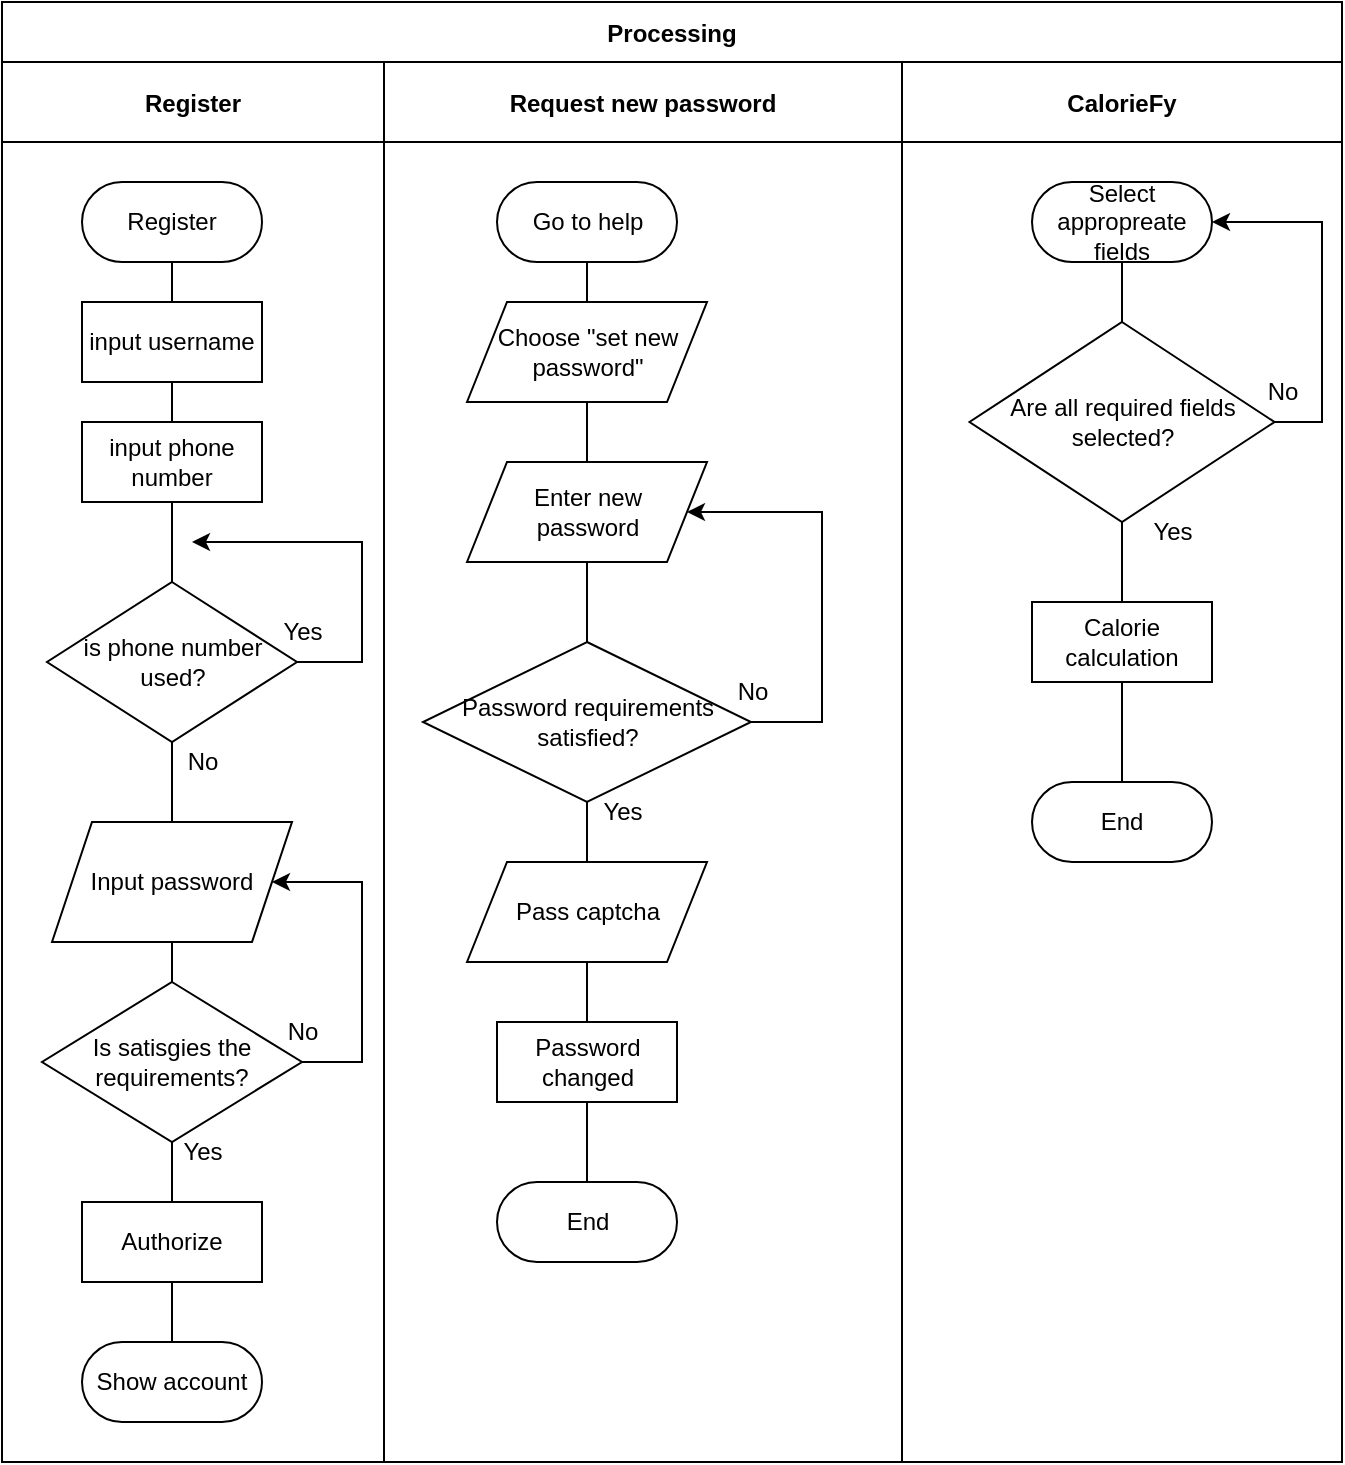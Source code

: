<mxfile version="20.6.1" type="device"><diagram id="kgpKYQtTHZ0yAKxKKP6v" name="Page-1"><mxGraphModel dx="774" dy="668" grid="1" gridSize="10" guides="1" tooltips="1" connect="1" arrows="1" fold="1" page="1" pageScale="1" pageWidth="850" pageHeight="1100" math="0" shadow="0"><root><mxCell id="0"/><mxCell id="1" parent="0"/><mxCell id="3nuBFxr9cyL0pnOWT2aG-1" value="Processing" style="shape=table;childLayout=tableLayout;startSize=30;collapsible=0;recursiveResize=0;expand=0;fillColor=none;fontStyle=1" parent="1" vertex="1"><mxGeometry x="60" y="70" width="670" height="730" as="geometry"/></mxCell><mxCell id="3nuBFxr9cyL0pnOWT2aG-3" value="" style="shape=tableRow;horizontal=0;swimlaneHead=0;swimlaneBody=0;top=0;left=0;bottom=0;right=0;fillColor=none;points=[[0,0.5],[1,0.5]];portConstraint=eastwest;startSize=0;collapsible=0;recursiveResize=0;expand=0;fontStyle=1;" parent="3nuBFxr9cyL0pnOWT2aG-1" vertex="1"><mxGeometry y="30" width="670" height="700" as="geometry"/></mxCell><mxCell id="3nuBFxr9cyL0pnOWT2aG-4" value="Register" style="swimlane;swimlaneHead=0;swimlaneBody=0;connectable=0;fillColor=none;startSize=40;collapsible=0;recursiveResize=0;expand=0;fontStyle=1;" parent="3nuBFxr9cyL0pnOWT2aG-3" vertex="1"><mxGeometry width="191" height="700" as="geometry"><mxRectangle width="191" height="700" as="alternateBounds"/></mxGeometry></mxCell><mxCell id="3nuBFxr9cyL0pnOWT2aG-6" value="Register" style="rounded=1;whiteSpace=wrap;html=1;arcSize=50;" parent="3nuBFxr9cyL0pnOWT2aG-4" vertex="1"><mxGeometry x="40" y="60" width="90" height="40" as="geometry"/></mxCell><mxCell id="3nuBFxr9cyL0pnOWT2aG-7" value="input username" style="rounded=0;whiteSpace=wrap;html=1;" parent="3nuBFxr9cyL0pnOWT2aG-4" vertex="1"><mxGeometry x="40" y="120" width="90" height="40" as="geometry"/></mxCell><mxCell id="HgYO4TiaiR_WBxTKQEPY-32" value="input phone number" style="rounded=0;whiteSpace=wrap;html=1;" vertex="1" parent="3nuBFxr9cyL0pnOWT2aG-4"><mxGeometry x="40" y="180" width="90" height="40" as="geometry"/></mxCell><mxCell id="HgYO4TiaiR_WBxTKQEPY-33" value="is phone number used?" style="rhombus;whiteSpace=wrap;html=1;" vertex="1" parent="3nuBFxr9cyL0pnOWT2aG-4"><mxGeometry x="22.5" y="260" width="125" height="80" as="geometry"/></mxCell><mxCell id="HgYO4TiaiR_WBxTKQEPY-45" value="Input password" style="shape=parallelogram;perimeter=parallelogramPerimeter;whiteSpace=wrap;html=1;fixedSize=1;" vertex="1" parent="3nuBFxr9cyL0pnOWT2aG-4"><mxGeometry x="25" y="380" width="120" height="60" as="geometry"/></mxCell><mxCell id="HgYO4TiaiR_WBxTKQEPY-49" value="No&lt;br&gt;" style="text;html=1;align=center;verticalAlign=middle;resizable=0;points=[];autosize=1;strokeColor=none;fillColor=none;" vertex="1" parent="3nuBFxr9cyL0pnOWT2aG-4"><mxGeometry x="80" y="335" width="40" height="30" as="geometry"/></mxCell><mxCell id="HgYO4TiaiR_WBxTKQEPY-50" value="Is satisgies the requirements?" style="rhombus;whiteSpace=wrap;html=1;" vertex="1" parent="3nuBFxr9cyL0pnOWT2aG-4"><mxGeometry x="20" y="460" width="130" height="80" as="geometry"/></mxCell><mxCell id="HgYO4TiaiR_WBxTKQEPY-53" value="Authorize" style="rounded=0;whiteSpace=wrap;html=1;" vertex="1" parent="3nuBFxr9cyL0pnOWT2aG-4"><mxGeometry x="40" y="570" width="90" height="40" as="geometry"/></mxCell><mxCell id="HgYO4TiaiR_WBxTKQEPY-55" value="Show account" style="rounded=1;whiteSpace=wrap;html=1;arcSize=50;" vertex="1" parent="3nuBFxr9cyL0pnOWT2aG-4"><mxGeometry x="40" y="640" width="90" height="40" as="geometry"/></mxCell><mxCell id="HgYO4TiaiR_WBxTKQEPY-56" value="" style="endArrow=none;html=1;rounded=0;entryX=0.5;entryY=1;entryDx=0;entryDy=0;exitX=0.5;exitY=0;exitDx=0;exitDy=0;" edge="1" parent="3nuBFxr9cyL0pnOWT2aG-4" source="3nuBFxr9cyL0pnOWT2aG-7" target="3nuBFxr9cyL0pnOWT2aG-6"><mxGeometry width="50" height="50" relative="1" as="geometry"><mxPoint x="330" y="470" as="sourcePoint"/><mxPoint x="380" y="420" as="targetPoint"/></mxGeometry></mxCell><mxCell id="HgYO4TiaiR_WBxTKQEPY-57" value="" style="endArrow=none;html=1;rounded=0;entryX=0.5;entryY=1;entryDx=0;entryDy=0;exitX=0.5;exitY=0;exitDx=0;exitDy=0;" edge="1" parent="3nuBFxr9cyL0pnOWT2aG-4" source="HgYO4TiaiR_WBxTKQEPY-32" target="3nuBFxr9cyL0pnOWT2aG-7"><mxGeometry width="50" height="50" relative="1" as="geometry"><mxPoint x="330" y="470" as="sourcePoint"/><mxPoint x="380" y="420" as="targetPoint"/></mxGeometry></mxCell><mxCell id="HgYO4TiaiR_WBxTKQEPY-58" value="" style="endArrow=none;html=1;rounded=0;entryX=0.5;entryY=1;entryDx=0;entryDy=0;exitX=0.5;exitY=0;exitDx=0;exitDy=0;" edge="1" parent="3nuBFxr9cyL0pnOWT2aG-4" source="HgYO4TiaiR_WBxTKQEPY-33" target="HgYO4TiaiR_WBxTKQEPY-32"><mxGeometry width="50" height="50" relative="1" as="geometry"><mxPoint x="330" y="470" as="sourcePoint"/><mxPoint x="380" y="420" as="targetPoint"/></mxGeometry></mxCell><mxCell id="HgYO4TiaiR_WBxTKQEPY-59" value="" style="endArrow=none;html=1;rounded=0;entryX=0.5;entryY=1;entryDx=0;entryDy=0;exitX=0.5;exitY=0;exitDx=0;exitDy=0;" edge="1" parent="3nuBFxr9cyL0pnOWT2aG-4" source="HgYO4TiaiR_WBxTKQEPY-45" target="HgYO4TiaiR_WBxTKQEPY-33"><mxGeometry width="50" height="50" relative="1" as="geometry"><mxPoint x="330" y="470" as="sourcePoint"/><mxPoint x="380" y="420" as="targetPoint"/></mxGeometry></mxCell><mxCell id="HgYO4TiaiR_WBxTKQEPY-60" value="" style="endArrow=none;html=1;rounded=0;entryX=0.5;entryY=1;entryDx=0;entryDy=0;exitX=0.5;exitY=0;exitDx=0;exitDy=0;" edge="1" parent="3nuBFxr9cyL0pnOWT2aG-4" source="HgYO4TiaiR_WBxTKQEPY-50" target="HgYO4TiaiR_WBxTKQEPY-45"><mxGeometry width="50" height="50" relative="1" as="geometry"><mxPoint x="330" y="470" as="sourcePoint"/><mxPoint x="380" y="420" as="targetPoint"/></mxGeometry></mxCell><mxCell id="HgYO4TiaiR_WBxTKQEPY-61" value="" style="endArrow=none;html=1;rounded=0;entryX=0.5;entryY=1;entryDx=0;entryDy=0;exitX=0.5;exitY=0;exitDx=0;exitDy=0;" edge="1" parent="3nuBFxr9cyL0pnOWT2aG-4" source="HgYO4TiaiR_WBxTKQEPY-53" target="HgYO4TiaiR_WBxTKQEPY-50"><mxGeometry width="50" height="50" relative="1" as="geometry"><mxPoint x="330" y="470" as="sourcePoint"/><mxPoint x="380" y="420" as="targetPoint"/></mxGeometry></mxCell><mxCell id="HgYO4TiaiR_WBxTKQEPY-62" value="" style="endArrow=none;html=1;rounded=0;entryX=0.5;entryY=1;entryDx=0;entryDy=0;exitX=0.5;exitY=0;exitDx=0;exitDy=0;" edge="1" parent="3nuBFxr9cyL0pnOWT2aG-4" source="HgYO4TiaiR_WBxTKQEPY-55" target="HgYO4TiaiR_WBxTKQEPY-53"><mxGeometry width="50" height="50" relative="1" as="geometry"><mxPoint x="330" y="470" as="sourcePoint"/><mxPoint x="380" y="420" as="targetPoint"/></mxGeometry></mxCell><mxCell id="HgYO4TiaiR_WBxTKQEPY-44" value="Yes" style="text;html=1;align=center;verticalAlign=middle;resizable=0;points=[];autosize=1;strokeColor=none;fillColor=none;" vertex="1" parent="3nuBFxr9cyL0pnOWT2aG-4"><mxGeometry x="130" y="270" width="40" height="30" as="geometry"/></mxCell><mxCell id="HgYO4TiaiR_WBxTKQEPY-65" value="No&lt;br&gt;" style="text;html=1;align=center;verticalAlign=middle;resizable=0;points=[];autosize=1;strokeColor=none;fillColor=none;" vertex="1" parent="3nuBFxr9cyL0pnOWT2aG-4"><mxGeometry x="130" y="470" width="40" height="30" as="geometry"/></mxCell><mxCell id="HgYO4TiaiR_WBxTKQEPY-64" value="" style="endArrow=classic;html=1;rounded=0;exitX=1;exitY=0.5;exitDx=0;exitDy=0;entryX=1;entryY=0.5;entryDx=0;entryDy=0;" edge="1" parent="3nuBFxr9cyL0pnOWT2aG-4" source="HgYO4TiaiR_WBxTKQEPY-50" target="HgYO4TiaiR_WBxTKQEPY-45"><mxGeometry width="50" height="50" relative="1" as="geometry"><mxPoint x="300" y="370" as="sourcePoint"/><mxPoint x="350" y="320" as="targetPoint"/><Array as="points"><mxPoint x="180" y="500"/><mxPoint x="180" y="410"/></Array></mxGeometry></mxCell><mxCell id="HgYO4TiaiR_WBxTKQEPY-66" value="Yes" style="text;html=1;align=center;verticalAlign=middle;resizable=0;points=[];autosize=1;strokeColor=none;fillColor=none;" vertex="1" parent="3nuBFxr9cyL0pnOWT2aG-4"><mxGeometry x="80" y="530" width="40" height="30" as="geometry"/></mxCell><mxCell id="3nuBFxr9cyL0pnOWT2aG-8" value="Request new password" style="swimlane;swimlaneHead=0;swimlaneBody=0;connectable=0;fillColor=none;startSize=40;collapsible=0;recursiveResize=0;expand=0;fontStyle=1;" parent="3nuBFxr9cyL0pnOWT2aG-3" vertex="1"><mxGeometry x="191" width="259" height="700" as="geometry"><mxRectangle width="259" height="700" as="alternateBounds"/></mxGeometry></mxCell><mxCell id="HgYO4TiaiR_WBxTKQEPY-54" value="Password changed" style="rounded=0;whiteSpace=wrap;html=1;" vertex="1" parent="3nuBFxr9cyL0pnOWT2aG-8"><mxGeometry x="56.5" y="480" width="90" height="40" as="geometry"/></mxCell><mxCell id="HgYO4TiaiR_WBxTKQEPY-67" value="Go to help" style="rounded=1;whiteSpace=wrap;html=1;arcSize=50;" vertex="1" parent="3nuBFxr9cyL0pnOWT2aG-8"><mxGeometry x="56.5" y="60" width="90" height="40" as="geometry"/></mxCell><mxCell id="HgYO4TiaiR_WBxTKQEPY-68" value="Choose &quot;set new password&quot;" style="shape=parallelogram;perimeter=parallelogramPerimeter;whiteSpace=wrap;html=1;fixedSize=1;" vertex="1" parent="3nuBFxr9cyL0pnOWT2aG-8"><mxGeometry x="41.5" y="120" width="120" height="50" as="geometry"/></mxCell><mxCell id="HgYO4TiaiR_WBxTKQEPY-69" value="" style="endArrow=none;html=1;rounded=0;entryX=0.5;entryY=1;entryDx=0;entryDy=0;exitX=0.5;exitY=0;exitDx=0;exitDy=0;" edge="1" parent="3nuBFxr9cyL0pnOWT2aG-8" source="HgYO4TiaiR_WBxTKQEPY-68" target="HgYO4TiaiR_WBxTKQEPY-67"><mxGeometry width="50" height="50" relative="1" as="geometry"><mxPoint x="109" y="360" as="sourcePoint"/><mxPoint x="159" y="310" as="targetPoint"/></mxGeometry></mxCell><mxCell id="HgYO4TiaiR_WBxTKQEPY-70" value="Enter new &lt;br&gt;password" style="shape=parallelogram;perimeter=parallelogramPerimeter;whiteSpace=wrap;html=1;fixedSize=1;" vertex="1" parent="3nuBFxr9cyL0pnOWT2aG-8"><mxGeometry x="41.5" y="200" width="120" height="50" as="geometry"/></mxCell><mxCell id="HgYO4TiaiR_WBxTKQEPY-71" value="" style="endArrow=none;html=1;rounded=0;entryX=0.5;entryY=1;entryDx=0;entryDy=0;exitX=0.5;exitY=0;exitDx=0;exitDy=0;" edge="1" parent="3nuBFxr9cyL0pnOWT2aG-8" source="HgYO4TiaiR_WBxTKQEPY-70" target="HgYO4TiaiR_WBxTKQEPY-68"><mxGeometry width="50" height="50" relative="1" as="geometry"><mxPoint x="99" y="360" as="sourcePoint"/><mxPoint x="149" y="310" as="targetPoint"/></mxGeometry></mxCell><mxCell id="HgYO4TiaiR_WBxTKQEPY-72" value="Password requirements satisfied?" style="rhombus;whiteSpace=wrap;html=1;" vertex="1" parent="3nuBFxr9cyL0pnOWT2aG-8"><mxGeometry x="19.5" y="290" width="164" height="80" as="geometry"/></mxCell><mxCell id="HgYO4TiaiR_WBxTKQEPY-73" value="" style="endArrow=none;html=1;rounded=0;entryX=0.5;entryY=1;entryDx=0;entryDy=0;exitX=0.5;exitY=0;exitDx=0;exitDy=0;" edge="1" parent="3nuBFxr9cyL0pnOWT2aG-8" source="HgYO4TiaiR_WBxTKQEPY-72" target="HgYO4TiaiR_WBxTKQEPY-70"><mxGeometry width="50" height="50" relative="1" as="geometry"><mxPoint x="99" y="360" as="sourcePoint"/><mxPoint x="149" y="310" as="targetPoint"/></mxGeometry></mxCell><mxCell id="HgYO4TiaiR_WBxTKQEPY-75" value="No&lt;br&gt;" style="text;html=1;align=center;verticalAlign=middle;resizable=0;points=[];autosize=1;strokeColor=none;fillColor=none;" vertex="1" parent="3nuBFxr9cyL0pnOWT2aG-8"><mxGeometry x="164" y="300" width="40" height="30" as="geometry"/></mxCell><mxCell id="HgYO4TiaiR_WBxTKQEPY-74" value="" style="endArrow=classic;html=1;rounded=0;exitX=1;exitY=0.5;exitDx=0;exitDy=0;entryX=1;entryY=0.5;entryDx=0;entryDy=0;" edge="1" parent="3nuBFxr9cyL0pnOWT2aG-8" source="HgYO4TiaiR_WBxTKQEPY-72" target="HgYO4TiaiR_WBxTKQEPY-70"><mxGeometry width="50" height="50" relative="1" as="geometry"><mxPoint x="99" y="360" as="sourcePoint"/><mxPoint x="102" y="270" as="targetPoint"/><Array as="points"><mxPoint x="219" y="330"/><mxPoint x="219" y="225"/></Array></mxGeometry></mxCell><mxCell id="HgYO4TiaiR_WBxTKQEPY-76" value="Pass captcha" style="shape=parallelogram;perimeter=parallelogramPerimeter;whiteSpace=wrap;html=1;fixedSize=1;" vertex="1" parent="3nuBFxr9cyL0pnOWT2aG-8"><mxGeometry x="41.5" y="400" width="120" height="50" as="geometry"/></mxCell><mxCell id="HgYO4TiaiR_WBxTKQEPY-77" value="" style="endArrow=none;html=1;rounded=0;entryX=0.5;entryY=1;entryDx=0;entryDy=0;exitX=0.5;exitY=0;exitDx=0;exitDy=0;" edge="1" parent="3nuBFxr9cyL0pnOWT2aG-8" source="HgYO4TiaiR_WBxTKQEPY-76" target="HgYO4TiaiR_WBxTKQEPY-72"><mxGeometry width="50" height="50" relative="1" as="geometry"><mxPoint x="99" y="350" as="sourcePoint"/><mxPoint x="149" y="300" as="targetPoint"/></mxGeometry></mxCell><mxCell id="HgYO4TiaiR_WBxTKQEPY-78" value="Yes" style="text;html=1;align=center;verticalAlign=middle;resizable=0;points=[];autosize=1;strokeColor=none;fillColor=none;" vertex="1" parent="3nuBFxr9cyL0pnOWT2aG-8"><mxGeometry x="99" y="360" width="40" height="30" as="geometry"/></mxCell><mxCell id="HgYO4TiaiR_WBxTKQEPY-79" value="End" style="rounded=1;whiteSpace=wrap;html=1;arcSize=50;" vertex="1" parent="3nuBFxr9cyL0pnOWT2aG-8"><mxGeometry x="56.5" y="560" width="90" height="40" as="geometry"/></mxCell><mxCell id="HgYO4TiaiR_WBxTKQEPY-80" value="" style="endArrow=none;html=1;rounded=0;entryX=0.5;entryY=1;entryDx=0;entryDy=0;exitX=0.5;exitY=0;exitDx=0;exitDy=0;" edge="1" parent="3nuBFxr9cyL0pnOWT2aG-8" source="HgYO4TiaiR_WBxTKQEPY-54" target="HgYO4TiaiR_WBxTKQEPY-76"><mxGeometry width="50" height="50" relative="1" as="geometry"><mxPoint x="99" y="360" as="sourcePoint"/><mxPoint x="149" y="310" as="targetPoint"/></mxGeometry></mxCell><mxCell id="HgYO4TiaiR_WBxTKQEPY-81" value="" style="endArrow=none;html=1;rounded=0;exitX=0.5;exitY=0;exitDx=0;exitDy=0;entryX=0.5;entryY=1;entryDx=0;entryDy=0;" edge="1" parent="3nuBFxr9cyL0pnOWT2aG-8" source="HgYO4TiaiR_WBxTKQEPY-79" target="HgYO4TiaiR_WBxTKQEPY-54"><mxGeometry width="50" height="50" relative="1" as="geometry"><mxPoint x="99" y="360" as="sourcePoint"/><mxPoint x="149" y="310" as="targetPoint"/></mxGeometry></mxCell><mxCell id="3nuBFxr9cyL0pnOWT2aG-11" value="CalorieFy" style="swimlane;swimlaneHead=0;swimlaneBody=0;connectable=0;fillColor=none;startSize=40;collapsible=0;recursiveResize=0;expand=0;fontStyle=1;" parent="3nuBFxr9cyL0pnOWT2aG-3" vertex="1"><mxGeometry x="450" width="220" height="700" as="geometry"><mxRectangle width="220" height="700" as="alternateBounds"/></mxGeometry></mxCell><mxCell id="HgYO4TiaiR_WBxTKQEPY-82" value="Select appropreate fields" style="rounded=1;whiteSpace=wrap;html=1;arcSize=50;" vertex="1" parent="3nuBFxr9cyL0pnOWT2aG-11"><mxGeometry x="65" y="60" width="90" height="40" as="geometry"/></mxCell><mxCell id="HgYO4TiaiR_WBxTKQEPY-83" value="Are all required fields selected?" style="rhombus;whiteSpace=wrap;html=1;" vertex="1" parent="3nuBFxr9cyL0pnOWT2aG-11"><mxGeometry x="33.75" y="130" width="152.5" height="100" as="geometry"/></mxCell><mxCell id="HgYO4TiaiR_WBxTKQEPY-84" value="" style="endArrow=none;html=1;rounded=0;entryX=0.5;entryY=1;entryDx=0;entryDy=0;exitX=0.5;exitY=0;exitDx=0;exitDy=0;" edge="1" parent="3nuBFxr9cyL0pnOWT2aG-11" source="HgYO4TiaiR_WBxTKQEPY-83" target="HgYO4TiaiR_WBxTKQEPY-82"><mxGeometry width="50" height="50" relative="1" as="geometry"><mxPoint x="-160" y="340" as="sourcePoint"/><mxPoint x="-110" y="290" as="targetPoint"/></mxGeometry></mxCell><mxCell id="HgYO4TiaiR_WBxTKQEPY-85" value="" style="endArrow=classic;html=1;rounded=0;exitX=1;exitY=0.5;exitDx=0;exitDy=0;entryX=1;entryY=0.5;entryDx=0;entryDy=0;" edge="1" parent="3nuBFxr9cyL0pnOWT2aG-11" source="HgYO4TiaiR_WBxTKQEPY-83" target="HgYO4TiaiR_WBxTKQEPY-82"><mxGeometry width="50" height="50" relative="1" as="geometry"><mxPoint x="130" y="350" as="sourcePoint"/><mxPoint x="110" y="120" as="targetPoint"/><Array as="points"><mxPoint x="210" y="180"/><mxPoint x="210" y="120"/><mxPoint x="210" y="80"/></Array></mxGeometry></mxCell><mxCell id="HgYO4TiaiR_WBxTKQEPY-86" value="No&lt;br&gt;" style="text;html=1;align=center;verticalAlign=middle;resizable=0;points=[];autosize=1;strokeColor=none;fillColor=none;" vertex="1" parent="3nuBFxr9cyL0pnOWT2aG-11"><mxGeometry x="170" y="150" width="40" height="30" as="geometry"/></mxCell><mxCell id="HgYO4TiaiR_WBxTKQEPY-87" value="Yes" style="text;html=1;align=center;verticalAlign=middle;resizable=0;points=[];autosize=1;strokeColor=none;fillColor=none;" vertex="1" parent="3nuBFxr9cyL0pnOWT2aG-11"><mxGeometry x="115" y="220" width="40" height="30" as="geometry"/></mxCell><mxCell id="HgYO4TiaiR_WBxTKQEPY-88" value="Calorie calculation" style="rounded=0;whiteSpace=wrap;html=1;" vertex="1" parent="3nuBFxr9cyL0pnOWT2aG-11"><mxGeometry x="65" y="270" width="90" height="40" as="geometry"/></mxCell><mxCell id="HgYO4TiaiR_WBxTKQEPY-89" value="" style="endArrow=none;html=1;rounded=0;entryX=0.5;entryY=1;entryDx=0;entryDy=0;exitX=0.5;exitY=0;exitDx=0;exitDy=0;" edge="1" parent="3nuBFxr9cyL0pnOWT2aG-11" source="HgYO4TiaiR_WBxTKQEPY-88" target="HgYO4TiaiR_WBxTKQEPY-83"><mxGeometry width="50" height="50" relative="1" as="geometry"><mxPoint x="-150" y="340" as="sourcePoint"/><mxPoint x="-100" y="290" as="targetPoint"/></mxGeometry></mxCell><mxCell id="HgYO4TiaiR_WBxTKQEPY-90" value="End" style="rounded=1;whiteSpace=wrap;html=1;arcSize=50;" vertex="1" parent="3nuBFxr9cyL0pnOWT2aG-11"><mxGeometry x="65" y="360" width="90" height="40" as="geometry"/></mxCell><mxCell id="HgYO4TiaiR_WBxTKQEPY-91" value="" style="endArrow=none;html=1;rounded=0;entryX=0.5;entryY=1;entryDx=0;entryDy=0;exitX=0.5;exitY=0;exitDx=0;exitDy=0;" edge="1" parent="3nuBFxr9cyL0pnOWT2aG-11" source="HgYO4TiaiR_WBxTKQEPY-90" target="HgYO4TiaiR_WBxTKQEPY-88"><mxGeometry width="50" height="50" relative="1" as="geometry"><mxPoint x="-150" y="340" as="sourcePoint"/><mxPoint x="-100" y="290" as="targetPoint"/></mxGeometry></mxCell><mxCell id="HgYO4TiaiR_WBxTKQEPY-63" value="" style="endArrow=classic;html=1;rounded=0;exitX=1;exitY=0.5;exitDx=0;exitDy=0;" edge="1" parent="1" source="HgYO4TiaiR_WBxTKQEPY-33"><mxGeometry width="50" height="50" relative="1" as="geometry"><mxPoint x="400" y="560" as="sourcePoint"/><mxPoint x="155" y="340" as="targetPoint"/><Array as="points"><mxPoint x="240" y="400"/><mxPoint x="240" y="340"/></Array></mxGeometry></mxCell></root></mxGraphModel></diagram></mxfile>